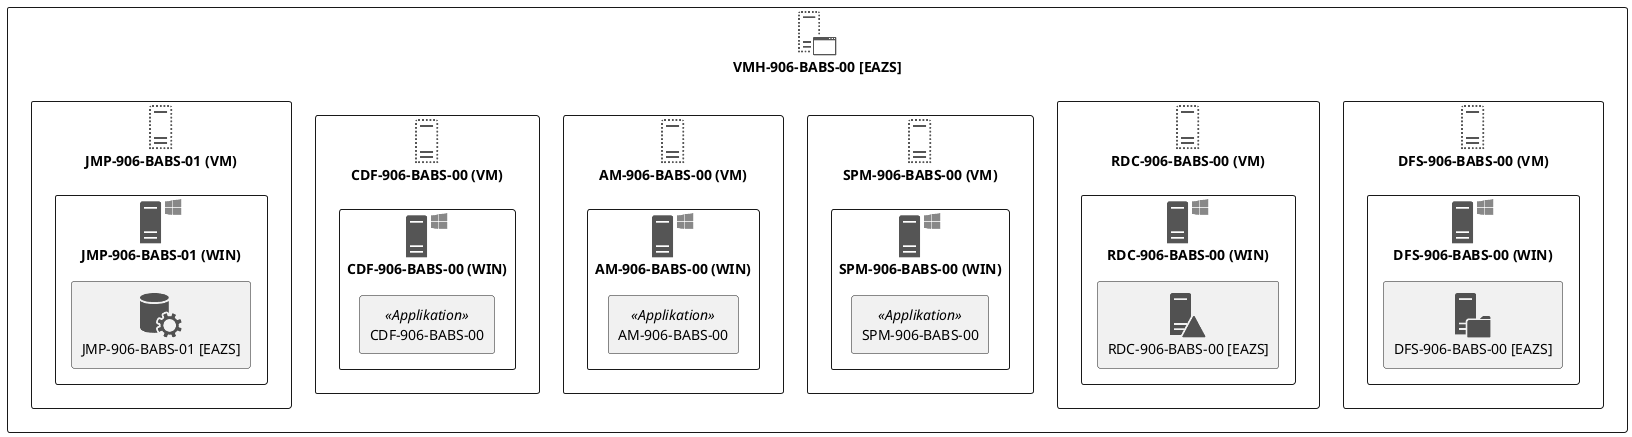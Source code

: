 @startuml


skinparam monochrome true
skinparam componentStyle uml2
!include <office/servers/virtual_application_server>
!include <office/Servers/virtual_server>
!include <office/Servers/windows_server>
!include <office/Servers/file_server>
!include <office/Servers/virtual_server>
!include <office/Servers/windows_server>
!include <office/Servers/domain_controller>
!include <office/Servers/virtual_server>
!include <office/Servers/windows_server>
!include <office/Servers/virtual_server>
!include <office/Servers/windows_server>
!include <office/Servers/virtual_server>
!include <office/Servers/windows_server>
!include <office/Servers/virtual_server>
!include <office/Servers/windows_server>
!include <office/services/central_management_service>

show stereotype

rectangle VMH__S_906__S_BABS__S_00__F__aA_EAZS_aC_ as "VMH-906-BABS-00 [EAZS]" <<$virtual_application_server>> {
	rectangle DFS__S_906__S_BABS__S_00__F___N_VM__O_ as "DFS-906-BABS-00 (VM)" <<$virtual_server>> {
		rectangle DFS__S_906__S_BABS__S_00__F___N_WIN__O_ as "DFS-906-BABS-00 (WIN)" <<$windows_server>> {
			rectangle DFS__S_906__S_BABS__S_00__F__aA_EAZS_aC_ as "DFS-906-BABS-00 [EAZS]" <<$file_server>> {
			
			}
		}
	}
	rectangle RDC__S_906__S_BABS__S_00__F___N_VM__O_ as "RDC-906-BABS-00 (VM)" <<$virtual_server>> {
		rectangle RDC__S_906__S_BABS__S_00__F___N_WIN__O_ as "RDC-906-BABS-00 (WIN)" <<$windows_server>> {
			rectangle RDC__S_906__S_BABS__S_00__F__aA_EAZS_aC_ as "RDC-906-BABS-00 [EAZS]" <<$domain_controller>> {
			
			}
		}
	}
	rectangle SPM__S_906__S_BABS__S_00__F___N_VM__O_ as "SPM-906-BABS-00 (VM)" <<$virtual_server>> {
		rectangle SPM__S_906__S_BABS__S_00__F___N_WIN__O_ as "SPM-906-BABS-00 (WIN)" <<$windows_server>> {
			rectangle SPM__S_906__S_BABS__S_00 as "SPM-906-BABS-00" <<Applikation>> {
			}
		}
	}
	rectangle AM__S_906__S_BABS__S_00__F___N_VM__O_ as "AM-906-BABS-00 (VM)" <<$virtual_server>> {
		rectangle AM__S_906__S_BABS__S_00__F___N_WIN__O_ as "AM-906-BABS-00 (WIN)" <<$windows_server>> {
			rectangle AM__S_906__S_BABS__S_00 as "AM-906-BABS-00" <<Applikation>> {
			}
		}
	}
	rectangle CDF__S_906__S_BABS__S_00__F___N_VM__O_ as "CDF-906-BABS-00 (VM)" <<$virtual_server>> {
		rectangle CDF__S_906__S_BABS__S_00__F___N_WIN__O_ as "CDF-906-BABS-00 (WIN)" <<$windows_server>> {
			rectangle CDF__S_906__S_BABS__S_00 as "CDF-906-BABS-00" <<Applikation>> {
			}
		}
	}
	rectangle JMP__S_906__S_BABS__S_01__F___N_VM__O_ as "JMP-906-BABS-01 (VM)" <<$virtual_server>> {
		rectangle JMP__S_906__S_BABS__S_01__F___N_WIN__O_ as "JMP-906-BABS-01 (WIN)" <<$windows_server>> {
			rectangle JMP__S_906__S_BABS__S_01__F__aA_EAZS_aC_ as "JMP-906-BABS-01 [EAZS]" <<$central_management_service>> {
			
			}
		}
	}
}


' Begin Protected Region [[layouting]]

' End Protected Region   [[layouting]]

@enduml
' Actifsource ID=[dc5bfacd-eaac-11e8-88d3-bfc6b992bdec,9b8fc0f3-0e9b-11e9-9f19-6d15636f4ecc,Hash]
